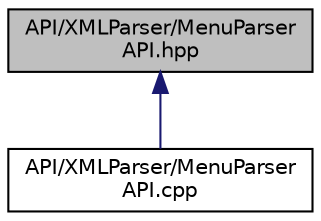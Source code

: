 digraph "API/XMLParser/MenuParserAPI.hpp"
{
 // LATEX_PDF_SIZE
  edge [fontname="Helvetica",fontsize="10",labelfontname="Helvetica",labelfontsize="10"];
  node [fontname="Helvetica",fontsize="10",shape=record];
  Node1 [label="API/XMLParser/MenuParser\lAPI.hpp",height=0.2,width=0.4,color="black", fillcolor="grey75", style="filled", fontcolor="black",tooltip=" "];
  Node1 -> Node2 [dir="back",color="midnightblue",fontsize="10",style="solid",fontname="Helvetica"];
  Node2 [label="API/XMLParser/MenuParser\lAPI.cpp",height=0.2,width=0.4,color="black", fillcolor="white", style="filled",URL="$_menu_parser_a_p_i_8cpp.html",tooltip=" "];
}
